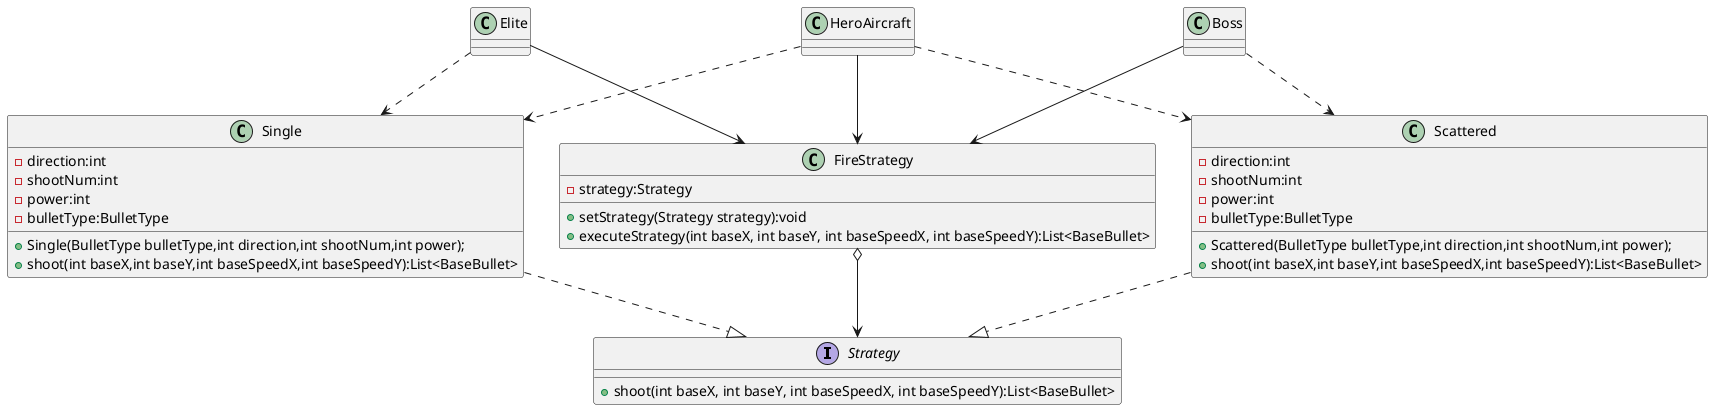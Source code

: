 @startuml
'https://plantuml.com/class-diagram

interface Strategy{
    +shoot(int baseX, int baseY, int baseSpeedX, int baseSpeedY):List<BaseBullet>
}
Single ..|> Strategy
class Single{
    -direction:int
    -shootNum:int
    -power:int
    -bulletType:BulletType
    +Single(BulletType bulletType,int direction,int shootNum,int power);
    +shoot(int baseX,int baseY,int baseSpeedX,int baseSpeedY):List<BaseBullet>
}
Scattered ..|> Strategy
class Scattered{
    -direction:int
    -shootNum:int
    -power:int
    -bulletType:BulletType
    +Scattered(BulletType bulletType,int direction,int shootNum,int power);
    +shoot(int baseX,int baseY,int baseSpeedX,int baseSpeedY):List<BaseBullet>
}

FireStrategy o-->Strategy
class FireStrategy{
    -strategy:Strategy
    +setStrategy(Strategy strategy):void
    +executeStrategy(int baseX, int baseY, int baseSpeedX, int baseSpeedY):List<BaseBullet>

}

HeroAircraft..>Single
HeroAircraft..>Scattered
HeroAircraft-->FireStrategy
Elite..>Single
Elite-->FireStrategy
Boss..>Scattered
Boss-->FireStrategy


@enduml